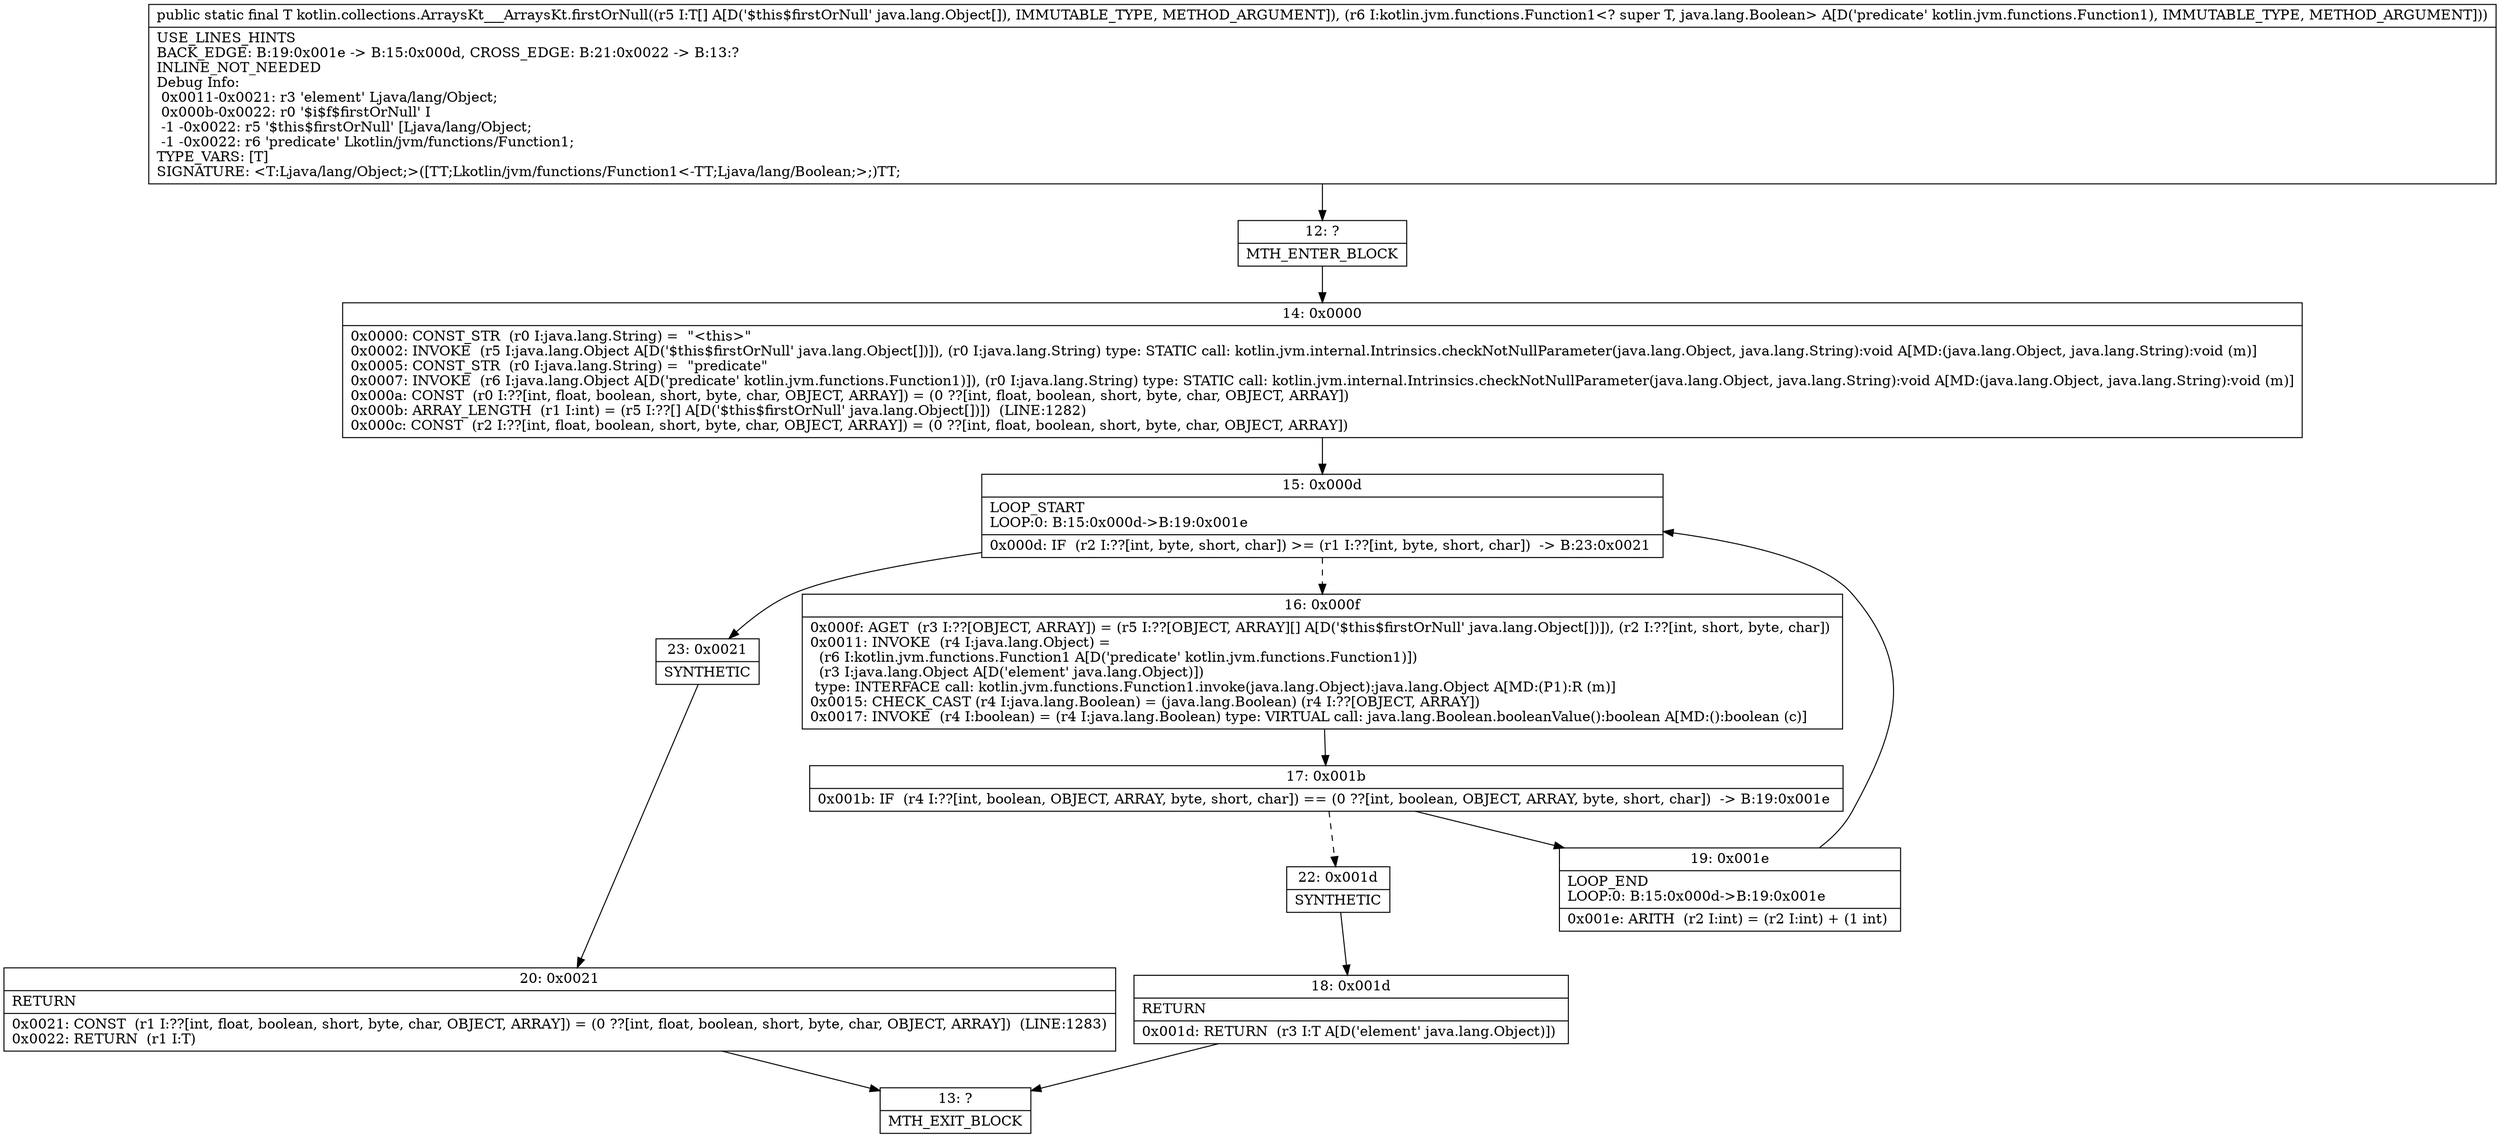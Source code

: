 digraph "CFG forkotlin.collections.ArraysKt___ArraysKt.firstOrNull([Ljava\/lang\/Object;Lkotlin\/jvm\/functions\/Function1;)Ljava\/lang\/Object;" {
Node_12 [shape=record,label="{12\:\ ?|MTH_ENTER_BLOCK\l}"];
Node_14 [shape=record,label="{14\:\ 0x0000|0x0000: CONST_STR  (r0 I:java.lang.String) =  \"\<this\>\" \l0x0002: INVOKE  (r5 I:java.lang.Object A[D('$this$firstOrNull' java.lang.Object[])]), (r0 I:java.lang.String) type: STATIC call: kotlin.jvm.internal.Intrinsics.checkNotNullParameter(java.lang.Object, java.lang.String):void A[MD:(java.lang.Object, java.lang.String):void (m)]\l0x0005: CONST_STR  (r0 I:java.lang.String) =  \"predicate\" \l0x0007: INVOKE  (r6 I:java.lang.Object A[D('predicate' kotlin.jvm.functions.Function1)]), (r0 I:java.lang.String) type: STATIC call: kotlin.jvm.internal.Intrinsics.checkNotNullParameter(java.lang.Object, java.lang.String):void A[MD:(java.lang.Object, java.lang.String):void (m)]\l0x000a: CONST  (r0 I:??[int, float, boolean, short, byte, char, OBJECT, ARRAY]) = (0 ??[int, float, boolean, short, byte, char, OBJECT, ARRAY]) \l0x000b: ARRAY_LENGTH  (r1 I:int) = (r5 I:??[] A[D('$this$firstOrNull' java.lang.Object[])])  (LINE:1282)\l0x000c: CONST  (r2 I:??[int, float, boolean, short, byte, char, OBJECT, ARRAY]) = (0 ??[int, float, boolean, short, byte, char, OBJECT, ARRAY]) \l}"];
Node_15 [shape=record,label="{15\:\ 0x000d|LOOP_START\lLOOP:0: B:15:0x000d\-\>B:19:0x001e\l|0x000d: IF  (r2 I:??[int, byte, short, char]) \>= (r1 I:??[int, byte, short, char])  \-\> B:23:0x0021 \l}"];
Node_16 [shape=record,label="{16\:\ 0x000f|0x000f: AGET  (r3 I:??[OBJECT, ARRAY]) = (r5 I:??[OBJECT, ARRAY][] A[D('$this$firstOrNull' java.lang.Object[])]), (r2 I:??[int, short, byte, char]) \l0x0011: INVOKE  (r4 I:java.lang.Object) = \l  (r6 I:kotlin.jvm.functions.Function1 A[D('predicate' kotlin.jvm.functions.Function1)])\l  (r3 I:java.lang.Object A[D('element' java.lang.Object)])\l type: INTERFACE call: kotlin.jvm.functions.Function1.invoke(java.lang.Object):java.lang.Object A[MD:(P1):R (m)]\l0x0015: CHECK_CAST (r4 I:java.lang.Boolean) = (java.lang.Boolean) (r4 I:??[OBJECT, ARRAY]) \l0x0017: INVOKE  (r4 I:boolean) = (r4 I:java.lang.Boolean) type: VIRTUAL call: java.lang.Boolean.booleanValue():boolean A[MD:():boolean (c)]\l}"];
Node_17 [shape=record,label="{17\:\ 0x001b|0x001b: IF  (r4 I:??[int, boolean, OBJECT, ARRAY, byte, short, char]) == (0 ??[int, boolean, OBJECT, ARRAY, byte, short, char])  \-\> B:19:0x001e \l}"];
Node_19 [shape=record,label="{19\:\ 0x001e|LOOP_END\lLOOP:0: B:15:0x000d\-\>B:19:0x001e\l|0x001e: ARITH  (r2 I:int) = (r2 I:int) + (1 int) \l}"];
Node_22 [shape=record,label="{22\:\ 0x001d|SYNTHETIC\l}"];
Node_18 [shape=record,label="{18\:\ 0x001d|RETURN\l|0x001d: RETURN  (r3 I:T A[D('element' java.lang.Object)]) \l}"];
Node_13 [shape=record,label="{13\:\ ?|MTH_EXIT_BLOCK\l}"];
Node_23 [shape=record,label="{23\:\ 0x0021|SYNTHETIC\l}"];
Node_20 [shape=record,label="{20\:\ 0x0021|RETURN\l|0x0021: CONST  (r1 I:??[int, float, boolean, short, byte, char, OBJECT, ARRAY]) = (0 ??[int, float, boolean, short, byte, char, OBJECT, ARRAY])  (LINE:1283)\l0x0022: RETURN  (r1 I:T) \l}"];
MethodNode[shape=record,label="{public static final T kotlin.collections.ArraysKt___ArraysKt.firstOrNull((r5 I:T[] A[D('$this$firstOrNull' java.lang.Object[]), IMMUTABLE_TYPE, METHOD_ARGUMENT]), (r6 I:kotlin.jvm.functions.Function1\<? super T, java.lang.Boolean\> A[D('predicate' kotlin.jvm.functions.Function1), IMMUTABLE_TYPE, METHOD_ARGUMENT]))  | USE_LINES_HINTS\lBACK_EDGE: B:19:0x001e \-\> B:15:0x000d, CROSS_EDGE: B:21:0x0022 \-\> B:13:?\lINLINE_NOT_NEEDED\lDebug Info:\l  0x0011\-0x0021: r3 'element' Ljava\/lang\/Object;\l  0x000b\-0x0022: r0 '$i$f$firstOrNull' I\l  \-1 \-0x0022: r5 '$this$firstOrNull' [Ljava\/lang\/Object;\l  \-1 \-0x0022: r6 'predicate' Lkotlin\/jvm\/functions\/Function1;\lTYPE_VARS: [T]\lSIGNATURE: \<T:Ljava\/lang\/Object;\>([TT;Lkotlin\/jvm\/functions\/Function1\<\-TT;Ljava\/lang\/Boolean;\>;)TT;\l}"];
MethodNode -> Node_12;Node_12 -> Node_14;
Node_14 -> Node_15;
Node_15 -> Node_16[style=dashed];
Node_15 -> Node_23;
Node_16 -> Node_17;
Node_17 -> Node_19;
Node_17 -> Node_22[style=dashed];
Node_19 -> Node_15;
Node_22 -> Node_18;
Node_18 -> Node_13;
Node_23 -> Node_20;
Node_20 -> Node_13;
}

